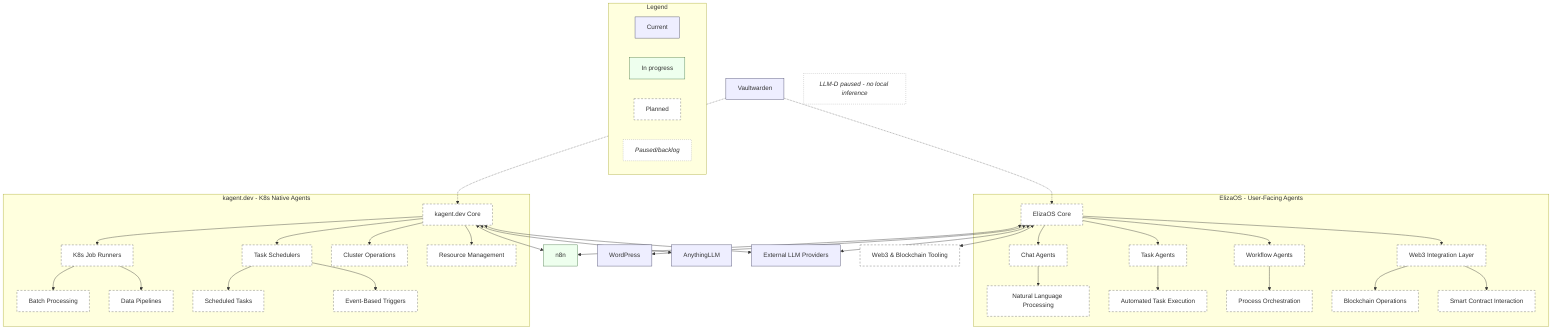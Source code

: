 flowchart TD
    %% Standard class definitions
    classDef cur fill:#eef,stroke:#446,stroke-width:1px;
    classDef prog fill:#efe,stroke:#474,stroke-width:1px;
    classDef plan fill:#fff,stroke:#666,stroke-dasharray:5 4,stroke-width:1px;
    classDef pause fill:#fff,stroke:#999,stroke-dasharray:2 3,stroke-width:1px,font-style:italic;

    %% Connected services
    N8N[n8n]:::prog
    WordPress[WordPress]:::cur
    AnythingLLM[AnythingLLM]:::cur
    Vaultwarden[Vaultwarden]:::cur
    ExternalLLMs[External LLM Providers]:::cur
    Web3Tools[Web3 & Blockchain Tooling]:::plan

    %% Internal Agent System
    subgraph KagentSystem[kagent.dev - K8s Native Agents]
        direction TB
        Kagent[kagent.dev Core]:::plan
        
        %% Internal operations
        Kagent --> JobRunners[K8s Job Runners]:::plan
        Kagent --> Schedulers[Task Schedulers]:::plan
        Kagent --> ClusterOps[Cluster Operations]:::plan
        Kagent --> ResourceMgmt[Resource Management]:::plan
        
        %% Execution capabilities
        JobRunners --> BatchJobs[Batch Processing]:::plan
        JobRunners --> DataPipelines[Data Pipelines]:::plan
        Schedulers --> CronJobs[Scheduled Tasks]:::plan
        Schedulers --> EventTriggers[Event-Based Triggers]:::plan
    end

    %% User-Facing Agent System
    subgraph ElizaSystem[ElizaOS - User-Facing Agents]
        direction TB
        Eliza[ElizaOS Core]:::plan
        
        %% Agent types
        Eliza --> ChatAgents[Chat Agents]:::plan
        Eliza --> TaskAgents[Task Agents]:::plan
        Eliza --> WorkflowAgents[Workflow Agents]:::plan
        
        %% Capabilities
        ChatAgents --> NLProcessing[Natural Language Processing]:::plan
        TaskAgents --> TaskExecution[Automated Task Execution]:::plan
        WorkflowAgents --> ProcessOrchestration[Process Orchestration]:::plan
        
        %% Integrations
        Eliza --> Web3Integration[Web3 Integration Layer]:::plan
        Web3Integration --> BlockchainOps[Blockchain Operations]:::plan
        Web3Integration --> SmartContracts[Smart Contract Interaction]:::plan
    end

    %% Agent system interactions
    Kagent <--> N8N
    Kagent <--> AnythingLLM
    
    Eliza <--> WordPress
    Eliza <--> N8N
    Eliza <--> Web3Tools
    
    %% External LLM connections
    Kagent <--> ExternalLLMs
    Eliza <--> ExternalLLMs
    
    %% Secret management
    Vaultwarden -.-> Kagent
    Vaultwarden -.-> Eliza

    %% Paused item
    LLMDNote[LLM-D paused - no local inference]:::pause

    %% Legend
    subgraph Legend[Legend]
        L1[Current]:::cur
        L2[In progress]:::prog
        L3[Planned]:::plan
        L4[Paused/backlog]:::pause
    end

    %% Note: Both agent systems planned for future deployment
    %% kagent.dev focuses on internal K8s operations and job execution
    %% ElizaOS provides user-facing agents with Web3 capabilities
    %% All LLM inference via external API providers, not local models